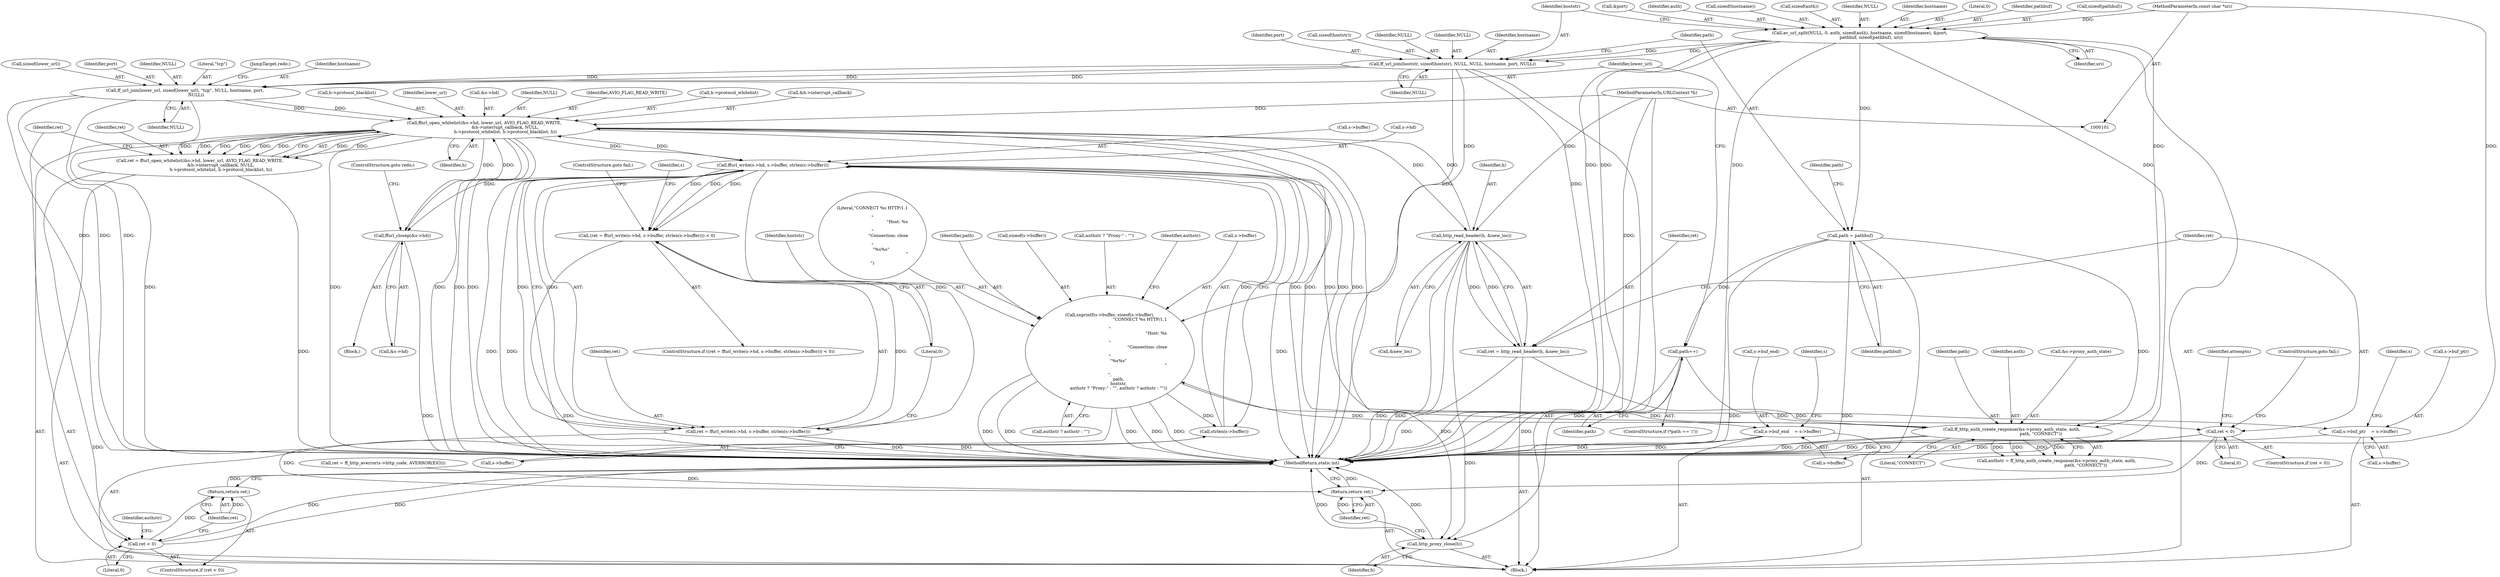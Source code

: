 digraph "0_FFmpeg_2a05c8f813de6f2278827734bf8102291e7484aa_2@pointer" {
"1000193" [label="(Call,ffurl_open_whitelist(&s->hd, lower_url, AVIO_FLAG_READ_WRITE,\n                               &h->interrupt_callback, NULL,\n                               h->protocol_whitelist, h->protocol_blacklist, h))"];
"1000254" [label="(Call,ffurl_write(s->hd, s->buffer, strlen(s->buffer)))"];
"1000193" [label="(Call,ffurl_open_whitelist(&s->hd, lower_url, AVIO_FLAG_READ_WRITE,\n                               &h->interrupt_callback, NULL,\n                               h->protocol_whitelist, h->protocol_blacklist, h))"];
"1000340" [label="(Call,ffurl_closep(&s->hd))"];
"1000181" [label="(Call,ff_url_join(lower_url, sizeof(lower_url), \"tcp\", NULL, hostname, port,\n                NULL))"];
"1000162" [label="(Call,ff_url_join(hoststr, sizeof(hoststr), NULL, NULL, hostname, port, NULL))"];
"1000147" [label="(Call,av_url_split(NULL, 0, auth, sizeof(auth), hostname, sizeof(hostname), &port,\n                 pathbuf, sizeof(pathbuf), uri))"];
"1000103" [label="(MethodParameterIn,const char *uri)"];
"1000300" [label="(Call,http_read_header(h, &new_loc))"];
"1000102" [label="(MethodParameterIn,URLContext *h)"];
"1000261" [label="(Call,strlen(s->buffer))"];
"1000228" [label="(Call,snprintf(s->buffer, sizeof(s->buffer),\n             \"CONNECT %s HTTP/1.1\r\n\"\n             \"Host: %s\r\n\"\n             \"Connection: close\r\n\"\n             \"%s%s\"\n             \"\r\n\",\n             path,\n             hoststr,\n             authstr ? \"Proxy-\" : \"\", authstr ? authstr : \"\"))"];
"1000220" [label="(Call,ff_http_auth_create_response(&s->proxy_auth_state, auth,\n                                           path, \"CONNECT\"))"];
"1000171" [label="(Call,path = pathbuf)"];
"1000179" [label="(Call,path++)"];
"1000191" [label="(Call,ret = ffurl_open_whitelist(&s->hd, lower_url, AVIO_FLAG_READ_WRITE,\n                               &h->interrupt_callback, NULL,\n                               h->protocol_whitelist, h->protocol_blacklist, h))"];
"1000213" [label="(Call,ret < 0)"];
"1000216" [label="(Return,return ret;)"];
"1000298" [label="(Call,ret = http_read_header(h, &new_loc))"];
"1000305" [label="(Call,ret < 0)"];
"1000365" [label="(Return,return ret;)"];
"1000363" [label="(Call,http_proxy_close(h))"];
"1000251" [label="(Call,(ret = ffurl_write(s->hd, s->buffer, strlen(s->buffer))) < 0)"];
"1000252" [label="(Call,ret = ffurl_write(s->hd, s->buffer, strlen(s->buffer)))"];
"1000267" [label="(Call,s->buf_ptr    = s->buffer)"];
"1000274" [label="(Call,s->buf_end    = s->buffer)"];
"1000258" [label="(Call,s->buffer)"];
"1000251" [label="(Call,(ret = ffurl_write(s->hd, s->buffer, strlen(s->buffer))) < 0)"];
"1000172" [label="(Identifier,path)"];
"1000181" [label="(Call,ff_url_join(lower_url, sizeof(lower_url), \"tcp\", NULL, hostname, port,\n                NULL))"];
"1000170" [label="(Identifier,NULL)"];
"1000228" [label="(Call,snprintf(s->buffer, sizeof(s->buffer),\n             \"CONNECT %s HTTP/1.1\r\n\"\n             \"Host: %s\r\n\"\n             \"Connection: close\r\n\"\n             \"%s%s\"\n             \"\r\n\",\n             path,\n             hoststr,\n             authstr ? \"Proxy-\" : \"\", authstr ? authstr : \"\"))"];
"1000147" [label="(Call,av_url_split(NULL, 0, auth, sizeof(auth), hostname, sizeof(hostname), &port,\n                 pathbuf, sizeof(pathbuf), uri))"];
"1000364" [label="(Identifier,h)"];
"1000192" [label="(Identifier,ret)"];
"1000213" [label="(Call,ret < 0)"];
"1000189" [label="(Identifier,NULL)"];
"1000249" [label="(Identifier,authstr)"];
"1000103" [label="(MethodParameterIn,const char *uri)"];
"1000171" [label="(Call,path = pathbuf)"];
"1000298" [label="(Call,ret = http_read_header(h, &new_loc))"];
"1000169" [label="(Identifier,port)"];
"1000174" [label="(ControlStructure,if (*path == '/'))"];
"1000340" [label="(Call,ffurl_closep(&s->hd))"];
"1000151" [label="(Call,sizeof(auth))"];
"1000220" [label="(Call,ff_http_auth_create_response(&s->proxy_auth_state, auth,\n                                           path, \"CONNECT\"))"];
"1000212" [label="(ControlStructure,if (ret < 0))"];
"1000269" [label="(Identifier,s)"];
"1000307" [label="(Literal,0)"];
"1000163" [label="(Identifier,hoststr)"];
"1000164" [label="(Call,sizeof(hoststr))"];
"1000266" [label="(ControlStructure,goto fail;)"];
"1000186" [label="(Identifier,NULL)"];
"1000250" [label="(ControlStructure,if ((ret = ffurl_write(s->hd, s->buffer, strlen(s->buffer))) < 0))"];
"1000300" [label="(Call,http_read_header(h, &new_loc))"];
"1000182" [label="(Identifier,lower_url)"];
"1000162" [label="(Call,ff_url_join(hoststr, sizeof(hoststr), NULL, NULL, hostname, port, NULL))"];
"1000221" [label="(Call,&s->proxy_auth_state)"];
"1000229" [label="(Call,s->buffer)"];
"1000208" [label="(Call,h->protocol_blacklist)"];
"1000226" [label="(Identifier,path)"];
"1000105" [label="(Block,)"];
"1000261" [label="(Call,strlen(s->buffer))"];
"1000198" [label="(Identifier,lower_url)"];
"1000252" [label="(Call,ret = ffurl_write(s->hd, s->buffer, strlen(s->buffer)))"];
"1000363" [label="(Call,http_proxy_close(h))"];
"1000148" [label="(Identifier,NULL)"];
"1000276" [label="(Identifier,s)"];
"1000238" [label="(Identifier,hoststr)"];
"1000271" [label="(Call,s->buffer)"];
"1000255" [label="(Call,s->hd)"];
"1000215" [label="(Literal,0)"];
"1000243" [label="(Call,authstr ? authstr : \"\")"];
"1000153" [label="(Identifier,hostname)"];
"1000365" [label="(Return,return ret;)"];
"1000149" [label="(Literal,0)"];
"1000185" [label="(Literal,\"tcp\")"];
"1000158" [label="(Identifier,pathbuf)"];
"1000166" [label="(Identifier,NULL)"];
"1000253" [label="(Identifier,ret)"];
"1000191" [label="(Call,ret = ffurl_open_whitelist(&s->hd, lower_url, AVIO_FLAG_READ_WRITE,\n                               &h->interrupt_callback, NULL,\n                               h->protocol_whitelist, h->protocol_blacklist, h))"];
"1000219" [label="(Identifier,authstr)"];
"1000310" [label="(Identifier,attempts)"];
"1000227" [label="(Literal,\"CONNECT\")"];
"1000194" [label="(Call,&s->hd)"];
"1000161" [label="(Identifier,uri)"];
"1000177" [label="(Identifier,path)"];
"1000367" [label="(MethodReturn,static int)"];
"1000306" [label="(Identifier,ret)"];
"1000341" [label="(Call,&s->hd)"];
"1000236" [label="(Literal,\"CONNECT %s HTTP/1.1\r\n\"\n             \"Host: %s\r\n\"\n             \"Connection: close\r\n\"\n             \"%s%s\"\n             \"\r\n\")"];
"1000159" [label="(Call,sizeof(pathbuf))"];
"1000167" [label="(Identifier,NULL)"];
"1000102" [label="(MethodParameterIn,URLContext *h)"];
"1000190" [label="(JumpTarget,redo:)"];
"1000237" [label="(Identifier,path)"];
"1000265" [label="(Literal,0)"];
"1000187" [label="(Identifier,hostname)"];
"1000278" [label="(Call,s->buffer)"];
"1000183" [label="(Call,sizeof(lower_url))"];
"1000188" [label="(Identifier,port)"];
"1000283" [label="(Identifier,s)"];
"1000204" [label="(Identifier,NULL)"];
"1000156" [label="(Call,&port)"];
"1000199" [label="(Identifier,AVIO_FLAG_READ_WRITE)"];
"1000345" [label="(ControlStructure,goto redo;)"];
"1000150" [label="(Identifier,auth)"];
"1000205" [label="(Call,h->protocol_whitelist)"];
"1000232" [label="(Call,sizeof(s->buffer))"];
"1000262" [label="(Call,s->buffer)"];
"1000339" [label="(Block,)"];
"1000218" [label="(Call,authstr = ff_http_auth_create_response(&s->proxy_auth_state, auth,\n                                           path, \"CONNECT\"))"];
"1000154" [label="(Call,sizeof(hostname))"];
"1000354" [label="(Call,ret = ff_http_averror(s->http_code, AVERROR(EIO)))"];
"1000267" [label="(Call,s->buf_ptr    = s->buffer)"];
"1000216" [label="(Return,return ret;)"];
"1000179" [label="(Call,path++)"];
"1000366" [label="(Identifier,ret)"];
"1000302" [label="(Call,&new_loc)"];
"1000305" [label="(Call,ret < 0)"];
"1000217" [label="(Identifier,ret)"];
"1000168" [label="(Identifier,hostname)"];
"1000304" [label="(ControlStructure,if (ret < 0))"];
"1000268" [label="(Call,s->buf_ptr)"];
"1000275" [label="(Call,s->buf_end)"];
"1000299" [label="(Identifier,ret)"];
"1000173" [label="(Identifier,pathbuf)"];
"1000254" [label="(Call,ffurl_write(s->hd, s->buffer, strlen(s->buffer)))"];
"1000225" [label="(Identifier,auth)"];
"1000200" [label="(Call,&h->interrupt_callback)"];
"1000301" [label="(Identifier,h)"];
"1000239" [label="(Call,authstr ? \"Proxy-\" : \"\")"];
"1000214" [label="(Identifier,ret)"];
"1000180" [label="(Identifier,path)"];
"1000211" [label="(Identifier,h)"];
"1000193" [label="(Call,ffurl_open_whitelist(&s->hd, lower_url, AVIO_FLAG_READ_WRITE,\n                               &h->interrupt_callback, NULL,\n                               h->protocol_whitelist, h->protocol_blacklist, h))"];
"1000308" [label="(ControlStructure,goto fail;)"];
"1000274" [label="(Call,s->buf_end    = s->buffer)"];
"1000193" -> "1000191"  [label="AST: "];
"1000193" -> "1000211"  [label="CFG: "];
"1000194" -> "1000193"  [label="AST: "];
"1000198" -> "1000193"  [label="AST: "];
"1000199" -> "1000193"  [label="AST: "];
"1000200" -> "1000193"  [label="AST: "];
"1000204" -> "1000193"  [label="AST: "];
"1000205" -> "1000193"  [label="AST: "];
"1000208" -> "1000193"  [label="AST: "];
"1000211" -> "1000193"  [label="AST: "];
"1000191" -> "1000193"  [label="CFG: "];
"1000193" -> "1000367"  [label="DDG: "];
"1000193" -> "1000367"  [label="DDG: "];
"1000193" -> "1000367"  [label="DDG: "];
"1000193" -> "1000367"  [label="DDG: "];
"1000193" -> "1000367"  [label="DDG: "];
"1000193" -> "1000367"  [label="DDG: "];
"1000193" -> "1000367"  [label="DDG: "];
"1000193" -> "1000367"  [label="DDG: "];
"1000193" -> "1000191"  [label="DDG: "];
"1000193" -> "1000191"  [label="DDG: "];
"1000193" -> "1000191"  [label="DDG: "];
"1000193" -> "1000191"  [label="DDG: "];
"1000193" -> "1000191"  [label="DDG: "];
"1000193" -> "1000191"  [label="DDG: "];
"1000193" -> "1000191"  [label="DDG: "];
"1000193" -> "1000191"  [label="DDG: "];
"1000254" -> "1000193"  [label="DDG: "];
"1000340" -> "1000193"  [label="DDG: "];
"1000181" -> "1000193"  [label="DDG: "];
"1000181" -> "1000193"  [label="DDG: "];
"1000300" -> "1000193"  [label="DDG: "];
"1000102" -> "1000193"  [label="DDG: "];
"1000193" -> "1000254"  [label="DDG: "];
"1000193" -> "1000300"  [label="DDG: "];
"1000193" -> "1000340"  [label="DDG: "];
"1000193" -> "1000363"  [label="DDG: "];
"1000254" -> "1000252"  [label="AST: "];
"1000254" -> "1000261"  [label="CFG: "];
"1000255" -> "1000254"  [label="AST: "];
"1000258" -> "1000254"  [label="AST: "];
"1000261" -> "1000254"  [label="AST: "];
"1000252" -> "1000254"  [label="CFG: "];
"1000254" -> "1000367"  [label="DDG: "];
"1000254" -> "1000367"  [label="DDG: "];
"1000254" -> "1000367"  [label="DDG: "];
"1000254" -> "1000251"  [label="DDG: "];
"1000254" -> "1000251"  [label="DDG: "];
"1000254" -> "1000251"  [label="DDG: "];
"1000254" -> "1000252"  [label="DDG: "];
"1000254" -> "1000252"  [label="DDG: "];
"1000254" -> "1000252"  [label="DDG: "];
"1000261" -> "1000254"  [label="DDG: "];
"1000254" -> "1000267"  [label="DDG: "];
"1000254" -> "1000274"  [label="DDG: "];
"1000254" -> "1000340"  [label="DDG: "];
"1000340" -> "1000339"  [label="AST: "];
"1000340" -> "1000341"  [label="CFG: "];
"1000341" -> "1000340"  [label="AST: "];
"1000345" -> "1000340"  [label="CFG: "];
"1000340" -> "1000367"  [label="DDG: "];
"1000181" -> "1000105"  [label="AST: "];
"1000181" -> "1000189"  [label="CFG: "];
"1000182" -> "1000181"  [label="AST: "];
"1000183" -> "1000181"  [label="AST: "];
"1000185" -> "1000181"  [label="AST: "];
"1000186" -> "1000181"  [label="AST: "];
"1000187" -> "1000181"  [label="AST: "];
"1000188" -> "1000181"  [label="AST: "];
"1000189" -> "1000181"  [label="AST: "];
"1000190" -> "1000181"  [label="CFG: "];
"1000181" -> "1000367"  [label="DDG: "];
"1000181" -> "1000367"  [label="DDG: "];
"1000181" -> "1000367"  [label="DDG: "];
"1000162" -> "1000181"  [label="DDG: "];
"1000162" -> "1000181"  [label="DDG: "];
"1000162" -> "1000181"  [label="DDG: "];
"1000162" -> "1000105"  [label="AST: "];
"1000162" -> "1000170"  [label="CFG: "];
"1000163" -> "1000162"  [label="AST: "];
"1000164" -> "1000162"  [label="AST: "];
"1000166" -> "1000162"  [label="AST: "];
"1000167" -> "1000162"  [label="AST: "];
"1000168" -> "1000162"  [label="AST: "];
"1000169" -> "1000162"  [label="AST: "];
"1000170" -> "1000162"  [label="AST: "];
"1000172" -> "1000162"  [label="CFG: "];
"1000162" -> "1000367"  [label="DDG: "];
"1000162" -> "1000367"  [label="DDG: "];
"1000147" -> "1000162"  [label="DDG: "];
"1000147" -> "1000162"  [label="DDG: "];
"1000162" -> "1000228"  [label="DDG: "];
"1000147" -> "1000105"  [label="AST: "];
"1000147" -> "1000161"  [label="CFG: "];
"1000148" -> "1000147"  [label="AST: "];
"1000149" -> "1000147"  [label="AST: "];
"1000150" -> "1000147"  [label="AST: "];
"1000151" -> "1000147"  [label="AST: "];
"1000153" -> "1000147"  [label="AST: "];
"1000154" -> "1000147"  [label="AST: "];
"1000156" -> "1000147"  [label="AST: "];
"1000158" -> "1000147"  [label="AST: "];
"1000159" -> "1000147"  [label="AST: "];
"1000161" -> "1000147"  [label="AST: "];
"1000163" -> "1000147"  [label="CFG: "];
"1000147" -> "1000367"  [label="DDG: "];
"1000147" -> "1000367"  [label="DDG: "];
"1000147" -> "1000367"  [label="DDG: "];
"1000147" -> "1000367"  [label="DDG: "];
"1000103" -> "1000147"  [label="DDG: "];
"1000147" -> "1000171"  [label="DDG: "];
"1000147" -> "1000220"  [label="DDG: "];
"1000103" -> "1000101"  [label="AST: "];
"1000103" -> "1000367"  [label="DDG: "];
"1000300" -> "1000298"  [label="AST: "];
"1000300" -> "1000302"  [label="CFG: "];
"1000301" -> "1000300"  [label="AST: "];
"1000302" -> "1000300"  [label="AST: "];
"1000298" -> "1000300"  [label="CFG: "];
"1000300" -> "1000367"  [label="DDG: "];
"1000300" -> "1000367"  [label="DDG: "];
"1000300" -> "1000298"  [label="DDG: "];
"1000300" -> "1000298"  [label="DDG: "];
"1000102" -> "1000300"  [label="DDG: "];
"1000300" -> "1000363"  [label="DDG: "];
"1000102" -> "1000101"  [label="AST: "];
"1000102" -> "1000367"  [label="DDG: "];
"1000102" -> "1000363"  [label="DDG: "];
"1000261" -> "1000262"  [label="CFG: "];
"1000262" -> "1000261"  [label="AST: "];
"1000228" -> "1000261"  [label="DDG: "];
"1000228" -> "1000105"  [label="AST: "];
"1000228" -> "1000243"  [label="CFG: "];
"1000229" -> "1000228"  [label="AST: "];
"1000232" -> "1000228"  [label="AST: "];
"1000236" -> "1000228"  [label="AST: "];
"1000237" -> "1000228"  [label="AST: "];
"1000238" -> "1000228"  [label="AST: "];
"1000239" -> "1000228"  [label="AST: "];
"1000243" -> "1000228"  [label="AST: "];
"1000249" -> "1000228"  [label="CFG: "];
"1000228" -> "1000367"  [label="DDG: "];
"1000228" -> "1000367"  [label="DDG: "];
"1000228" -> "1000367"  [label="DDG: "];
"1000228" -> "1000367"  [label="DDG: "];
"1000228" -> "1000367"  [label="DDG: "];
"1000228" -> "1000220"  [label="DDG: "];
"1000220" -> "1000228"  [label="DDG: "];
"1000220" -> "1000218"  [label="AST: "];
"1000220" -> "1000227"  [label="CFG: "];
"1000221" -> "1000220"  [label="AST: "];
"1000225" -> "1000220"  [label="AST: "];
"1000226" -> "1000220"  [label="AST: "];
"1000227" -> "1000220"  [label="AST: "];
"1000218" -> "1000220"  [label="CFG: "];
"1000220" -> "1000367"  [label="DDG: "];
"1000220" -> "1000367"  [label="DDG: "];
"1000220" -> "1000218"  [label="DDG: "];
"1000220" -> "1000218"  [label="DDG: "];
"1000220" -> "1000218"  [label="DDG: "];
"1000220" -> "1000218"  [label="DDG: "];
"1000171" -> "1000220"  [label="DDG: "];
"1000179" -> "1000220"  [label="DDG: "];
"1000171" -> "1000105"  [label="AST: "];
"1000171" -> "1000173"  [label="CFG: "];
"1000172" -> "1000171"  [label="AST: "];
"1000173" -> "1000171"  [label="AST: "];
"1000177" -> "1000171"  [label="CFG: "];
"1000171" -> "1000367"  [label="DDG: "];
"1000171" -> "1000367"  [label="DDG: "];
"1000171" -> "1000179"  [label="DDG: "];
"1000179" -> "1000174"  [label="AST: "];
"1000179" -> "1000180"  [label="CFG: "];
"1000180" -> "1000179"  [label="AST: "];
"1000182" -> "1000179"  [label="CFG: "];
"1000179" -> "1000367"  [label="DDG: "];
"1000191" -> "1000105"  [label="AST: "];
"1000192" -> "1000191"  [label="AST: "];
"1000214" -> "1000191"  [label="CFG: "];
"1000191" -> "1000367"  [label="DDG: "];
"1000191" -> "1000213"  [label="DDG: "];
"1000213" -> "1000212"  [label="AST: "];
"1000213" -> "1000215"  [label="CFG: "];
"1000214" -> "1000213"  [label="AST: "];
"1000215" -> "1000213"  [label="AST: "];
"1000217" -> "1000213"  [label="CFG: "];
"1000219" -> "1000213"  [label="CFG: "];
"1000213" -> "1000367"  [label="DDG: "];
"1000213" -> "1000367"  [label="DDG: "];
"1000213" -> "1000216"  [label="DDG: "];
"1000216" -> "1000212"  [label="AST: "];
"1000216" -> "1000217"  [label="CFG: "];
"1000217" -> "1000216"  [label="AST: "];
"1000367" -> "1000216"  [label="CFG: "];
"1000216" -> "1000367"  [label="DDG: "];
"1000217" -> "1000216"  [label="DDG: "];
"1000298" -> "1000105"  [label="AST: "];
"1000299" -> "1000298"  [label="AST: "];
"1000306" -> "1000298"  [label="CFG: "];
"1000298" -> "1000367"  [label="DDG: "];
"1000298" -> "1000305"  [label="DDG: "];
"1000305" -> "1000304"  [label="AST: "];
"1000305" -> "1000307"  [label="CFG: "];
"1000306" -> "1000305"  [label="AST: "];
"1000307" -> "1000305"  [label="AST: "];
"1000308" -> "1000305"  [label="CFG: "];
"1000310" -> "1000305"  [label="CFG: "];
"1000305" -> "1000367"  [label="DDG: "];
"1000305" -> "1000367"  [label="DDG: "];
"1000305" -> "1000365"  [label="DDG: "];
"1000365" -> "1000105"  [label="AST: "];
"1000365" -> "1000366"  [label="CFG: "];
"1000366" -> "1000365"  [label="AST: "];
"1000367" -> "1000365"  [label="CFG: "];
"1000365" -> "1000367"  [label="DDG: "];
"1000366" -> "1000365"  [label="DDG: "];
"1000252" -> "1000365"  [label="DDG: "];
"1000354" -> "1000365"  [label="DDG: "];
"1000363" -> "1000105"  [label="AST: "];
"1000363" -> "1000364"  [label="CFG: "];
"1000364" -> "1000363"  [label="AST: "];
"1000366" -> "1000363"  [label="CFG: "];
"1000363" -> "1000367"  [label="DDG: "];
"1000363" -> "1000367"  [label="DDG: "];
"1000251" -> "1000250"  [label="AST: "];
"1000251" -> "1000265"  [label="CFG: "];
"1000252" -> "1000251"  [label="AST: "];
"1000265" -> "1000251"  [label="AST: "];
"1000266" -> "1000251"  [label="CFG: "];
"1000269" -> "1000251"  [label="CFG: "];
"1000251" -> "1000367"  [label="DDG: "];
"1000252" -> "1000251"  [label="DDG: "];
"1000253" -> "1000252"  [label="AST: "];
"1000265" -> "1000252"  [label="CFG: "];
"1000252" -> "1000367"  [label="DDG: "];
"1000252" -> "1000367"  [label="DDG: "];
"1000267" -> "1000105"  [label="AST: "];
"1000267" -> "1000271"  [label="CFG: "];
"1000268" -> "1000267"  [label="AST: "];
"1000271" -> "1000267"  [label="AST: "];
"1000276" -> "1000267"  [label="CFG: "];
"1000267" -> "1000367"  [label="DDG: "];
"1000274" -> "1000105"  [label="AST: "];
"1000274" -> "1000278"  [label="CFG: "];
"1000275" -> "1000274"  [label="AST: "];
"1000278" -> "1000274"  [label="AST: "];
"1000283" -> "1000274"  [label="CFG: "];
"1000274" -> "1000367"  [label="DDG: "];
"1000274" -> "1000367"  [label="DDG: "];
}
